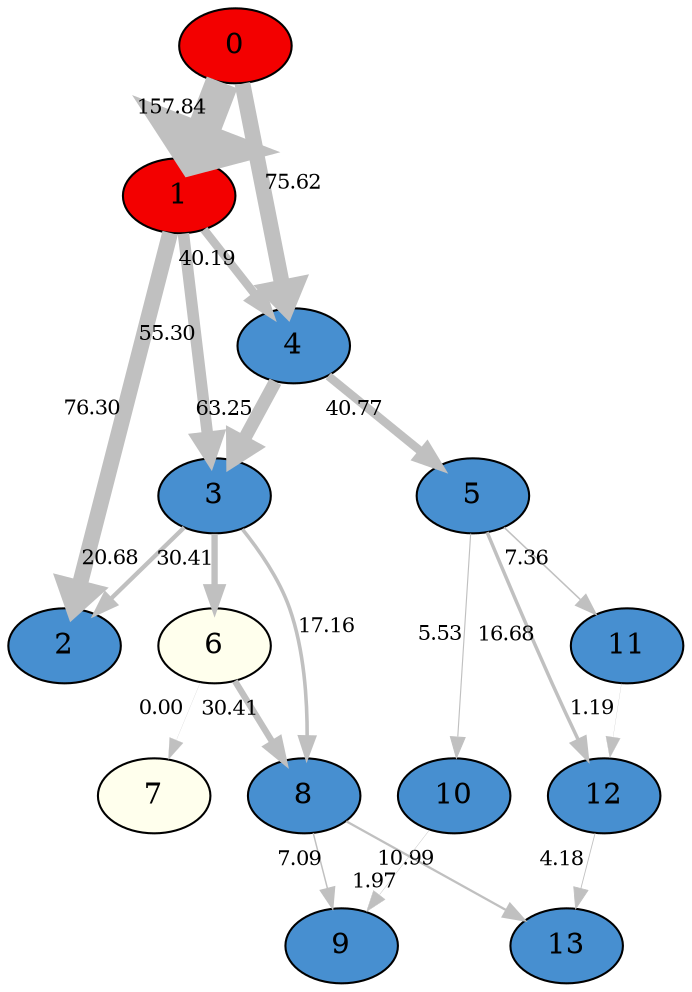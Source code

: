 strict digraph  {
0 [fillcolor="#f30000", pin=True, prod_or_load=prod, style=filled, value="233.4587860107422"];
1 [fillcolor="#f30000", pin=True, prod_or_load=prod, style=filled, value="18.3"];
2 [fillcolor="#478fd0", pin=True, prod_or_load=load, style=filled, value="-94.2"];
3 [fillcolor="#478fd0", pin=True, prod_or_load=load, style=filled, value="-47.79999923706055"];
4 [fillcolor="#478fd0", pin=True, prod_or_load=load, style=filled, value="-7.599999904632568"];
5 [fillcolor="#478fd0", pin=True, prod_or_load=load, style=filled, value="-11.2"];
6 [fillcolor="#ffffed", pin=True, prod_or_load=load, style=filled, value="0.0"];
7 [fillcolor="#ffffed", pin=True, prod_or_load=load, style=filled, value="0.0"];
8 [fillcolor="#478fd0", pin=True, prod_or_load=load, style=filled, value="-29.5"];
9 [fillcolor="#478fd0", pin=True, prod_or_load=load, style=filled, value="-9.0"];
10 [fillcolor="#478fd0", pin=True, prod_or_load=load, style=filled, value="-3.5"];
11 [fillcolor="#478fd0", pin=True, prod_or_load=load, style=filled, value="-6.099999904632568"];
12 [fillcolor="#478fd0", pin=True, prod_or_load=load, style=filled, value="-13.5"];
13 [fillcolor="#478fd0", pin=True, prod_or_load=load, style=filled, value="-14.899999618530273"];
0 -> 1  [color=gray, fontsize=10, penwidth="15.78", xlabel=157.84];
0 -> 4  [color=gray, fontsize=10, penwidth="7.56", xlabel=75.62];
1 -> 2  [color=gray, fontsize=10, penwidth="7.63", xlabel=76.30];
1 -> 3  [color=gray, fontsize=10, penwidth="5.53", xlabel=55.30];
1 -> 4  [color=gray, fontsize=10, penwidth="4.02", xlabel=40.19];
3 -> 2  [color=gray, fontsize=10, penwidth="2.07", xlabel=20.68];
3 -> 6  [color=gray, fontsize=10, penwidth="3.04", xlabel=30.41];
3 -> 8  [color=gray, fontsize=10, penwidth="1.72", xlabel=17.16];
4 -> 3  [color=gray, fontsize=10, penwidth="6.33", xlabel=63.25];
4 -> 5  [color=gray, fontsize=10, penwidth="4.08", xlabel=40.77];
5 -> 12  [color=gray, fontsize=10, penwidth="1.67", xlabel=16.68];
5 -> 11  [color=gray, fontsize=10, penwidth="0.74", xlabel=7.36];
5 -> 10  [color=gray, fontsize=10, penwidth="0.55", xlabel=5.53];
6 -> 7  [color=gray, fontsize=10, penwidth="0.10", xlabel=0.00];
6 -> 8  [color=gray, fontsize=10, penwidth="3.04", xlabel=30.41];
8 -> 13  [color=gray, fontsize=10, penwidth="1.10", xlabel=10.99];
8 -> 9  [color=gray, fontsize=10, penwidth="0.71", xlabel=7.09];
10 -> 9  [color=gray, fontsize=10, penwidth="0.20", xlabel=1.97];
11 -> 12  [color=gray, fontsize=10, penwidth="0.12", xlabel=1.19];
12 -> 13  [color=gray, fontsize=10, penwidth="0.42", xlabel=4.18];
}
